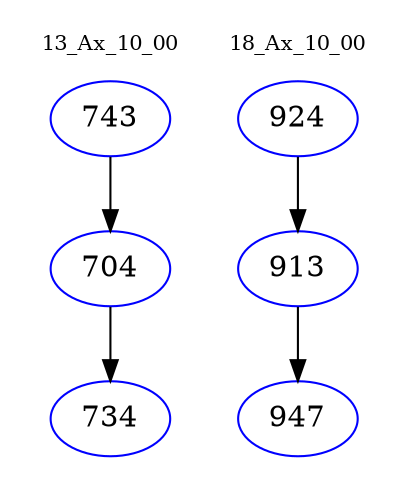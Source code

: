 digraph{
subgraph cluster_0 {
color = white
label = "13_Ax_10_00";
fontsize=10;
T0_743 [label="743", color="blue"]
T0_743 -> T0_704 [color="black"]
T0_704 [label="704", color="blue"]
T0_704 -> T0_734 [color="black"]
T0_734 [label="734", color="blue"]
}
subgraph cluster_1 {
color = white
label = "18_Ax_10_00";
fontsize=10;
T1_924 [label="924", color="blue"]
T1_924 -> T1_913 [color="black"]
T1_913 [label="913", color="blue"]
T1_913 -> T1_947 [color="black"]
T1_947 [label="947", color="blue"]
}
}
